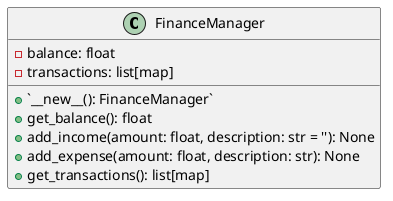 @startuml

class FinanceManager {
    - balance: float
    - transactions: list[map]
    + `__new__(): FinanceManager`
    + get_balance(): float
    + add_income(amount: float, description: str = ''): None
    + add_expense(amount: float, description: str): None
    + get_transactions(): list[map]
}

@enduml
